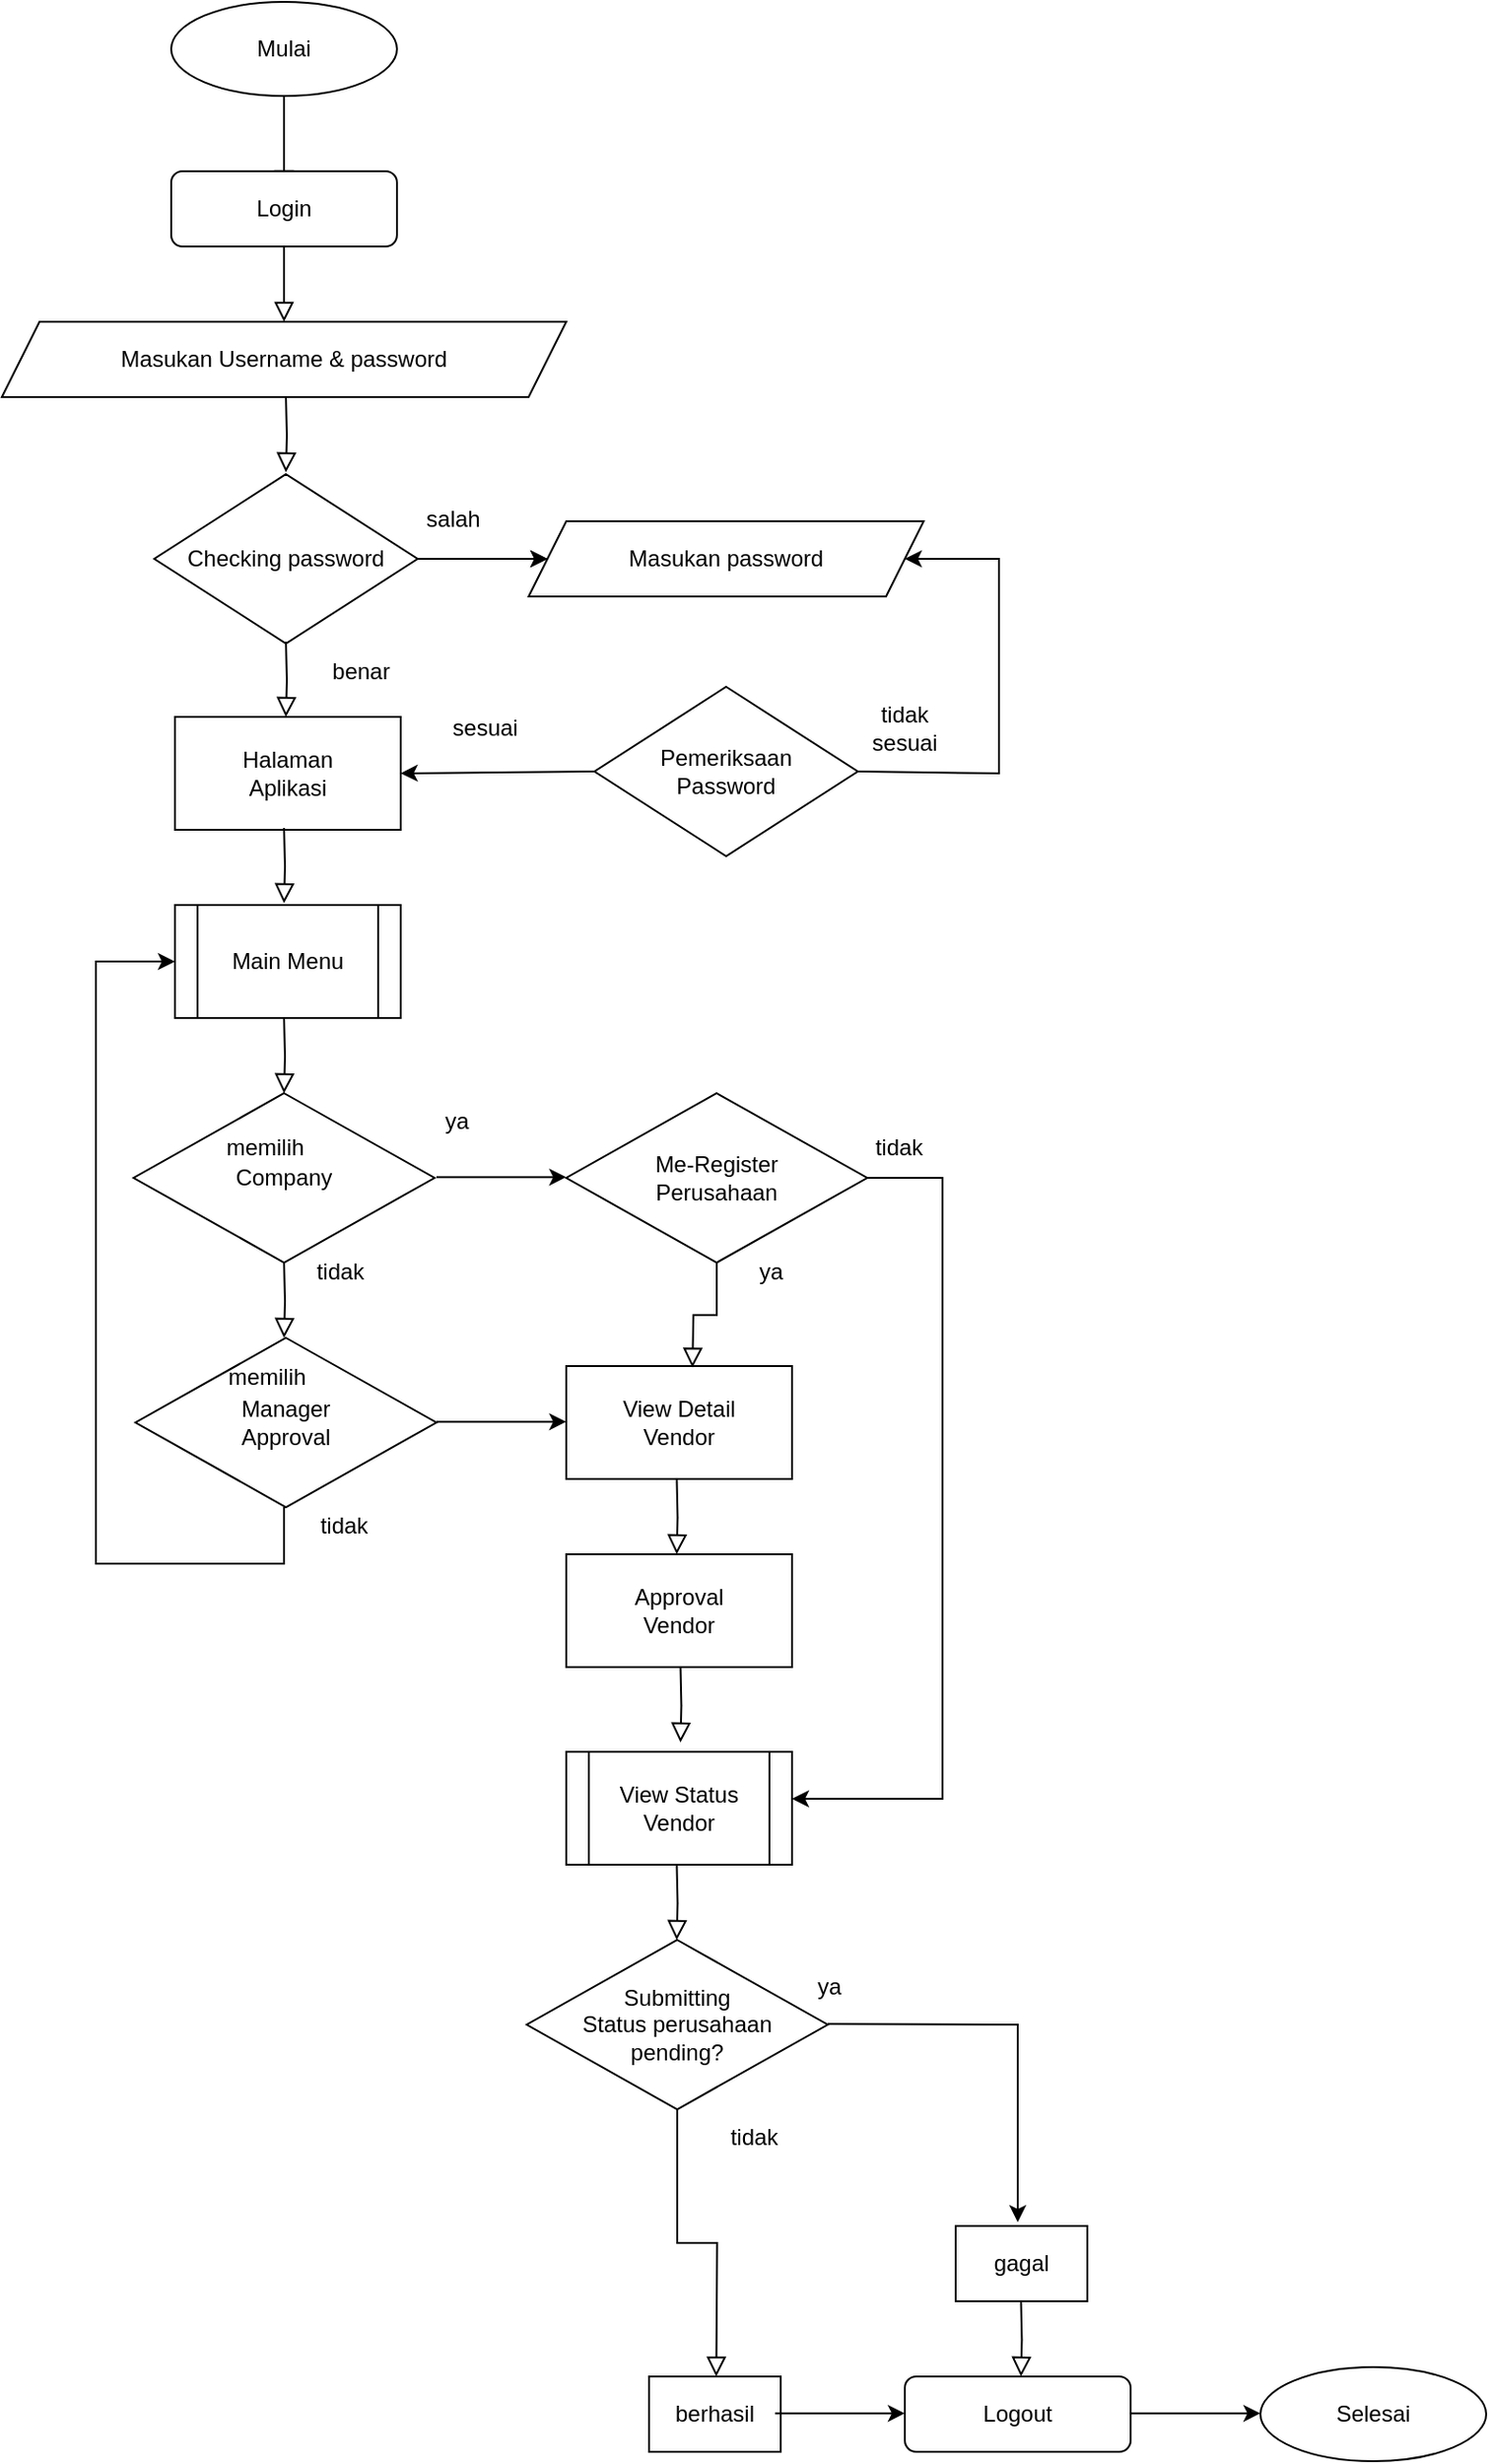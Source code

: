 <mxfile version="22.1.15" type="device">
  <diagram id="C5RBs43oDa-KdzZeNtuy" name="Page-1">
    <mxGraphModel dx="2791" dy="1637" grid="1" gridSize="10" guides="1" tooltips="1" connect="1" arrows="1" fold="1" page="1" pageScale="1" pageWidth="827" pageHeight="1169" math="0" shadow="0">
      <root>
        <mxCell id="WIyWlLk6GJQsqaUBKTNV-0" />
        <mxCell id="WIyWlLk6GJQsqaUBKTNV-1" parent="WIyWlLk6GJQsqaUBKTNV-0" />
        <mxCell id="WIyWlLk6GJQsqaUBKTNV-2" value="" style="rounded=0;html=1;jettySize=auto;orthogonalLoop=1;fontSize=11;endArrow=block;endFill=0;endSize=8;strokeWidth=1;shadow=0;labelBackgroundColor=none;edgeStyle=orthogonalEdgeStyle;" parent="WIyWlLk6GJQsqaUBKTNV-1" edge="1">
          <mxGeometry relative="1" as="geometry">
            <mxPoint x="220" y="120" as="sourcePoint" />
            <mxPoint x="220" y="170" as="targetPoint" />
          </mxGeometry>
        </mxCell>
        <mxCell id="WIyWlLk6GJQsqaUBKTNV-7" value="Login" style="rounded=1;whiteSpace=wrap;html=1;fontSize=12;glass=0;strokeWidth=1;shadow=0;" parent="WIyWlLk6GJQsqaUBKTNV-1" vertex="1">
          <mxGeometry x="160" y="160" width="120" height="40" as="geometry" />
        </mxCell>
        <mxCell id="D6dALCXspbG0FcDe7bpR-0" value="Mulai" style="ellipse;whiteSpace=wrap;html=1;" vertex="1" parent="WIyWlLk6GJQsqaUBKTNV-1">
          <mxGeometry x="160" y="70" width="120" height="50" as="geometry" />
        </mxCell>
        <mxCell id="D6dALCXspbG0FcDe7bpR-1" value="Masukan Username &amp;amp; password" style="shape=parallelogram;perimeter=parallelogramPerimeter;whiteSpace=wrap;html=1;fixedSize=1;" vertex="1" parent="WIyWlLk6GJQsqaUBKTNV-1">
          <mxGeometry x="70" y="240" width="300" height="40" as="geometry" />
        </mxCell>
        <mxCell id="D6dALCXspbG0FcDe7bpR-2" value="" style="rounded=0;html=1;jettySize=auto;orthogonalLoop=1;fontSize=11;endArrow=block;endFill=0;endSize=8;strokeWidth=1;shadow=0;labelBackgroundColor=none;edgeStyle=orthogonalEdgeStyle;exitX=0.5;exitY=1;exitDx=0;exitDy=0;exitPerimeter=0;" edge="1" parent="WIyWlLk6GJQsqaUBKTNV-1" source="WIyWlLk6GJQsqaUBKTNV-7">
          <mxGeometry relative="1" as="geometry">
            <mxPoint x="219.71" y="210" as="sourcePoint" />
            <mxPoint x="220" y="240" as="targetPoint" />
          </mxGeometry>
        </mxCell>
        <mxCell id="D6dALCXspbG0FcDe7bpR-13" value="" style="edgeStyle=orthogonalEdgeStyle;rounded=0;orthogonalLoop=1;jettySize=auto;html=1;" edge="1" parent="WIyWlLk6GJQsqaUBKTNV-1" source="D6dALCXspbG0FcDe7bpR-3" target="D6dALCXspbG0FcDe7bpR-5">
          <mxGeometry relative="1" as="geometry" />
        </mxCell>
        <mxCell id="D6dALCXspbG0FcDe7bpR-3" value="Checking password" style="rhombus;whiteSpace=wrap;html=1;" vertex="1" parent="WIyWlLk6GJQsqaUBKTNV-1">
          <mxGeometry x="151" y="321" width="140" height="90" as="geometry" />
        </mxCell>
        <mxCell id="D6dALCXspbG0FcDe7bpR-4" value="" style="rounded=0;html=1;jettySize=auto;orthogonalLoop=1;fontSize=11;endArrow=block;endFill=0;endSize=8;strokeWidth=1;shadow=0;labelBackgroundColor=none;edgeStyle=orthogonalEdgeStyle;exitX=0.5;exitY=1;exitDx=0;exitDy=0;exitPerimeter=0;" edge="1" parent="WIyWlLk6GJQsqaUBKTNV-1">
          <mxGeometry relative="1" as="geometry">
            <mxPoint x="221" y="280" as="sourcePoint" />
            <mxPoint x="221" y="320" as="targetPoint" />
          </mxGeometry>
        </mxCell>
        <mxCell id="D6dALCXspbG0FcDe7bpR-5" value="Masukan password" style="shape=parallelogram;perimeter=parallelogramPerimeter;whiteSpace=wrap;html=1;fixedSize=1;" vertex="1" parent="WIyWlLk6GJQsqaUBKTNV-1">
          <mxGeometry x="350" y="346" width="210" height="40" as="geometry" />
        </mxCell>
        <mxCell id="D6dALCXspbG0FcDe7bpR-7" value="" style="endArrow=classic;html=1;rounded=0;exitX=1;exitY=0.5;exitDx=0;exitDy=0;entryX=0;entryY=0.5;entryDx=0;entryDy=0;" edge="1" parent="WIyWlLk6GJQsqaUBKTNV-1" source="D6dALCXspbG0FcDe7bpR-3" target="D6dALCXspbG0FcDe7bpR-5">
          <mxGeometry width="50" height="50" relative="1" as="geometry">
            <mxPoint x="390" y="390" as="sourcePoint" />
            <mxPoint x="440" y="340" as="targetPoint" />
          </mxGeometry>
        </mxCell>
        <mxCell id="D6dALCXspbG0FcDe7bpR-8" value="Pemeriksaan &lt;br&gt;Password" style="rhombus;whiteSpace=wrap;html=1;" vertex="1" parent="WIyWlLk6GJQsqaUBKTNV-1">
          <mxGeometry x="385" y="434" width="140" height="90" as="geometry" />
        </mxCell>
        <mxCell id="D6dALCXspbG0FcDe7bpR-9" value="" style="endArrow=classic;html=1;rounded=0;entryX=1;entryY=0.5;entryDx=0;entryDy=0;exitX=1;exitY=0.5;exitDx=0;exitDy=0;" edge="1" parent="WIyWlLk6GJQsqaUBKTNV-1" source="D6dALCXspbG0FcDe7bpR-8" target="D6dALCXspbG0FcDe7bpR-5">
          <mxGeometry width="50" height="50" relative="1" as="geometry">
            <mxPoint x="525" y="470" as="sourcePoint" />
            <mxPoint x="575" y="420" as="targetPoint" />
            <Array as="points">
              <mxPoint x="600" y="480" />
              <mxPoint x="600" y="366" />
            </Array>
          </mxGeometry>
        </mxCell>
        <mxCell id="D6dALCXspbG0FcDe7bpR-10" value="Halaman&lt;br&gt;Aplikasi" style="rounded=0;whiteSpace=wrap;html=1;" vertex="1" parent="WIyWlLk6GJQsqaUBKTNV-1">
          <mxGeometry x="162" y="450" width="120" height="60" as="geometry" />
        </mxCell>
        <mxCell id="D6dALCXspbG0FcDe7bpR-12" value="" style="rounded=0;html=1;jettySize=auto;orthogonalLoop=1;fontSize=11;endArrow=block;endFill=0;endSize=8;strokeWidth=1;shadow=0;labelBackgroundColor=none;edgeStyle=orthogonalEdgeStyle;exitX=0.5;exitY=1;exitDx=0;exitDy=0;exitPerimeter=0;" edge="1" parent="WIyWlLk6GJQsqaUBKTNV-1">
          <mxGeometry relative="1" as="geometry">
            <mxPoint x="221" y="410" as="sourcePoint" />
            <mxPoint x="221" y="450" as="targetPoint" />
          </mxGeometry>
        </mxCell>
        <mxCell id="D6dALCXspbG0FcDe7bpR-15" value="Main Menu" style="shape=process;whiteSpace=wrap;html=1;backgroundOutline=1;" vertex="1" parent="WIyWlLk6GJQsqaUBKTNV-1">
          <mxGeometry x="162" y="550" width="120" height="60" as="geometry" />
        </mxCell>
        <mxCell id="D6dALCXspbG0FcDe7bpR-16" value="" style="rounded=0;html=1;jettySize=auto;orthogonalLoop=1;fontSize=11;endArrow=block;endFill=0;endSize=8;strokeWidth=1;shadow=0;labelBackgroundColor=none;edgeStyle=orthogonalEdgeStyle;exitX=0.5;exitY=1;exitDx=0;exitDy=0;exitPerimeter=0;" edge="1" parent="WIyWlLk6GJQsqaUBKTNV-1">
          <mxGeometry relative="1" as="geometry">
            <mxPoint x="220" y="509" as="sourcePoint" />
            <mxPoint x="220" y="549" as="targetPoint" />
          </mxGeometry>
        </mxCell>
        <mxCell id="D6dALCXspbG0FcDe7bpR-26" value="" style="rounded=0;html=1;jettySize=auto;orthogonalLoop=1;fontSize=11;endArrow=block;endFill=0;endSize=8;strokeWidth=1;shadow=0;labelBackgroundColor=none;edgeStyle=orthogonalEdgeStyle;exitX=0.5;exitY=1;exitDx=0;exitDy=0;exitPerimeter=0;" edge="1" parent="WIyWlLk6GJQsqaUBKTNV-1">
          <mxGeometry relative="1" as="geometry">
            <mxPoint x="428.74" y="855" as="sourcePoint" />
            <mxPoint x="428.74" y="895" as="targetPoint" />
          </mxGeometry>
        </mxCell>
        <mxCell id="D6dALCXspbG0FcDe7bpR-31" value="benar" style="text;html=1;strokeColor=none;fillColor=none;align=center;verticalAlign=middle;whiteSpace=wrap;rounded=0;" vertex="1" parent="WIyWlLk6GJQsqaUBKTNV-1">
          <mxGeometry x="231" y="411" width="60" height="30" as="geometry" />
        </mxCell>
        <mxCell id="D6dALCXspbG0FcDe7bpR-32" value="salah" style="text;html=1;strokeColor=none;fillColor=none;align=center;verticalAlign=middle;whiteSpace=wrap;rounded=0;" vertex="1" parent="WIyWlLk6GJQsqaUBKTNV-1">
          <mxGeometry x="280" y="330" width="60" height="30" as="geometry" />
        </mxCell>
        <mxCell id="D6dALCXspbG0FcDe7bpR-33" value="" style="endArrow=classic;html=1;rounded=0;exitX=0;exitY=0.5;exitDx=0;exitDy=0;entryX=1;entryY=0.5;entryDx=0;entryDy=0;" edge="1" parent="WIyWlLk6GJQsqaUBKTNV-1" source="D6dALCXspbG0FcDe7bpR-8" target="D6dALCXspbG0FcDe7bpR-10">
          <mxGeometry width="50" height="50" relative="1" as="geometry">
            <mxPoint x="230" y="520" as="sourcePoint" />
            <mxPoint x="280" y="470" as="targetPoint" />
          </mxGeometry>
        </mxCell>
        <mxCell id="D6dALCXspbG0FcDe7bpR-34" value="tidak sesuai" style="text;html=1;strokeColor=none;fillColor=none;align=center;verticalAlign=middle;whiteSpace=wrap;rounded=0;" vertex="1" parent="WIyWlLk6GJQsqaUBKTNV-1">
          <mxGeometry x="520" y="441" width="60" height="30" as="geometry" />
        </mxCell>
        <mxCell id="D6dALCXspbG0FcDe7bpR-35" value="sesuai" style="text;html=1;strokeColor=none;fillColor=none;align=center;verticalAlign=middle;whiteSpace=wrap;rounded=0;" vertex="1" parent="WIyWlLk6GJQsqaUBKTNV-1">
          <mxGeometry x="297" y="441" width="60" height="30" as="geometry" />
        </mxCell>
        <mxCell id="D6dALCXspbG0FcDe7bpR-38" value="Company" style="rhombus;whiteSpace=wrap;html=1;" vertex="1" parent="WIyWlLk6GJQsqaUBKTNV-1">
          <mxGeometry x="140" y="650" width="160" height="90" as="geometry" />
        </mxCell>
        <mxCell id="D6dALCXspbG0FcDe7bpR-39" value="Manager&lt;br&gt;Approval" style="rhombus;whiteSpace=wrap;html=1;" vertex="1" parent="WIyWlLk6GJQsqaUBKTNV-1">
          <mxGeometry x="141" y="780" width="160" height="90" as="geometry" />
        </mxCell>
        <mxCell id="D6dALCXspbG0FcDe7bpR-40" value="" style="rounded=0;html=1;jettySize=auto;orthogonalLoop=1;fontSize=11;endArrow=block;endFill=0;endSize=8;strokeWidth=1;shadow=0;labelBackgroundColor=none;edgeStyle=orthogonalEdgeStyle;exitX=0.5;exitY=1;exitDx=0;exitDy=0;exitPerimeter=0;" edge="1" parent="WIyWlLk6GJQsqaUBKTNV-1">
          <mxGeometry relative="1" as="geometry">
            <mxPoint x="220" y="610" as="sourcePoint" />
            <mxPoint x="220" y="650" as="targetPoint" />
          </mxGeometry>
        </mxCell>
        <mxCell id="D6dALCXspbG0FcDe7bpR-41" value="" style="rounded=0;html=1;jettySize=auto;orthogonalLoop=1;fontSize=11;endArrow=block;endFill=0;endSize=8;strokeWidth=1;shadow=0;labelBackgroundColor=none;edgeStyle=orthogonalEdgeStyle;exitX=0.5;exitY=1;exitDx=0;exitDy=0;exitPerimeter=0;" edge="1" parent="WIyWlLk6GJQsqaUBKTNV-1">
          <mxGeometry relative="1" as="geometry">
            <mxPoint x="220" y="740" as="sourcePoint" />
            <mxPoint x="220" y="780" as="targetPoint" />
          </mxGeometry>
        </mxCell>
        <mxCell id="D6dALCXspbG0FcDe7bpR-42" value="" style="endArrow=classic;html=1;rounded=0;exitX=1;exitY=0.5;exitDx=0;exitDy=0;entryX=0;entryY=0.5;entryDx=0;entryDy=0;" edge="1" parent="WIyWlLk6GJQsqaUBKTNV-1">
          <mxGeometry width="50" height="50" relative="1" as="geometry">
            <mxPoint x="301" y="694.58" as="sourcePoint" />
            <mxPoint x="370" y="694.58" as="targetPoint" />
          </mxGeometry>
        </mxCell>
        <mxCell id="D6dALCXspbG0FcDe7bpR-43" value="View Detail&lt;br style=&quot;border-color: var(--border-color);&quot;&gt;Vendor" style="rounded=0;whiteSpace=wrap;html=1;" vertex="1" parent="WIyWlLk6GJQsqaUBKTNV-1">
          <mxGeometry x="370" y="795" width="120" height="60" as="geometry" />
        </mxCell>
        <mxCell id="D6dALCXspbG0FcDe7bpR-44" value="" style="endArrow=classic;html=1;rounded=0;exitX=1;exitY=0.5;exitDx=0;exitDy=0;entryX=0;entryY=0.5;entryDx=0;entryDy=0;" edge="1" parent="WIyWlLk6GJQsqaUBKTNV-1">
          <mxGeometry width="50" height="50" relative="1" as="geometry">
            <mxPoint x="301" y="824.58" as="sourcePoint" />
            <mxPoint x="370" y="824.58" as="targetPoint" />
          </mxGeometry>
        </mxCell>
        <mxCell id="D6dALCXspbG0FcDe7bpR-45" value="Approval&lt;br style=&quot;border-color: var(--border-color);&quot;&gt;Vendor" style="rounded=0;whiteSpace=wrap;html=1;" vertex="1" parent="WIyWlLk6GJQsqaUBKTNV-1">
          <mxGeometry x="370" y="895" width="120" height="60" as="geometry" />
        </mxCell>
        <mxCell id="D6dALCXspbG0FcDe7bpR-47" value="" style="rounded=0;html=1;jettySize=auto;orthogonalLoop=1;fontSize=11;endArrow=block;endFill=0;endSize=8;strokeWidth=1;shadow=0;labelBackgroundColor=none;edgeStyle=orthogonalEdgeStyle;exitX=0.5;exitY=1;exitDx=0;exitDy=0;exitPerimeter=0;" edge="1" parent="WIyWlLk6GJQsqaUBKTNV-1">
          <mxGeometry relative="1" as="geometry">
            <mxPoint x="430.74" y="955" as="sourcePoint" />
            <mxPoint x="430.74" y="995" as="targetPoint" />
          </mxGeometry>
        </mxCell>
        <mxCell id="D6dALCXspbG0FcDe7bpR-49" value="" style="rounded=0;html=1;jettySize=auto;orthogonalLoop=1;fontSize=11;endArrow=block;endFill=0;endSize=8;strokeWidth=1;shadow=0;labelBackgroundColor=none;edgeStyle=orthogonalEdgeStyle;exitX=0.5;exitY=1;exitDx=0;exitDy=0;entryX=0.459;entryY=0.013;entryDx=0;entryDy=0;entryPerimeter=0;" edge="1" parent="WIyWlLk6GJQsqaUBKTNV-1" source="D6dALCXspbG0FcDe7bpR-50">
          <mxGeometry relative="1" as="geometry">
            <mxPoint x="462" y="740" as="sourcePoint" />
            <mxPoint x="437.08" y="795.78" as="targetPoint" />
          </mxGeometry>
        </mxCell>
        <mxCell id="D6dALCXspbG0FcDe7bpR-50" value="Me-Register&lt;br&gt;Perusahaan" style="rhombus;whiteSpace=wrap;html=1;" vertex="1" parent="WIyWlLk6GJQsqaUBKTNV-1">
          <mxGeometry x="370" y="650" width="160" height="90" as="geometry" />
        </mxCell>
        <mxCell id="D6dALCXspbG0FcDe7bpR-51" value="" style="endArrow=classic;html=1;rounded=0;exitX=1;exitY=0.5;exitDx=0;exitDy=0;entryX=1;entryY=0.5;entryDx=0;entryDy=0;" edge="1" parent="WIyWlLk6GJQsqaUBKTNV-1" source="D6dALCXspbG0FcDe7bpR-50">
          <mxGeometry width="50" height="50" relative="1" as="geometry">
            <mxPoint x="590" y="855" as="sourcePoint" />
            <mxPoint x="490" y="1025" as="targetPoint" />
            <Array as="points">
              <mxPoint x="570" y="695" />
              <mxPoint x="570" y="1025" />
            </Array>
          </mxGeometry>
        </mxCell>
        <mxCell id="D6dALCXspbG0FcDe7bpR-52" value="Logout" style="rounded=1;whiteSpace=wrap;html=1;fontSize=12;glass=0;strokeWidth=1;shadow=0;" vertex="1" parent="WIyWlLk6GJQsqaUBKTNV-1">
          <mxGeometry x="550" y="1332" width="120" height="40" as="geometry" />
        </mxCell>
        <mxCell id="D6dALCXspbG0FcDe7bpR-53" value="Selesai" style="ellipse;whiteSpace=wrap;html=1;" vertex="1" parent="WIyWlLk6GJQsqaUBKTNV-1">
          <mxGeometry x="739" y="1327" width="120" height="50" as="geometry" />
        </mxCell>
        <mxCell id="D6dALCXspbG0FcDe7bpR-54" value="" style="endArrow=classic;html=1;rounded=0;exitX=1;exitY=0.5;exitDx=0;exitDy=0;entryX=0;entryY=0.5;entryDx=0;entryDy=0;" edge="1" parent="WIyWlLk6GJQsqaUBKTNV-1">
          <mxGeometry width="50" height="50" relative="1" as="geometry">
            <mxPoint x="670" y="1351.58" as="sourcePoint" />
            <mxPoint x="739" y="1351.58" as="targetPoint" />
          </mxGeometry>
        </mxCell>
        <mxCell id="D6dALCXspbG0FcDe7bpR-55" value="View Status&lt;br style=&quot;border-color: var(--border-color);&quot;&gt;Vendor" style="shape=process;whiteSpace=wrap;html=1;backgroundOutline=1;" vertex="1" parent="WIyWlLk6GJQsqaUBKTNV-1">
          <mxGeometry x="370" y="1000" width="120" height="60" as="geometry" />
        </mxCell>
        <mxCell id="D6dALCXspbG0FcDe7bpR-57" value="Submitting&lt;br&gt;Status perusahaan&lt;br&gt;pending?" style="rhombus;whiteSpace=wrap;html=1;" vertex="1" parent="WIyWlLk6GJQsqaUBKTNV-1">
          <mxGeometry x="349" y="1100" width="160" height="90" as="geometry" />
        </mxCell>
        <mxCell id="D6dALCXspbG0FcDe7bpR-58" value="" style="rounded=0;html=1;jettySize=auto;orthogonalLoop=1;fontSize=11;endArrow=block;endFill=0;endSize=8;strokeWidth=1;shadow=0;labelBackgroundColor=none;edgeStyle=orthogonalEdgeStyle;exitX=0.5;exitY=1;exitDx=0;exitDy=0;exitPerimeter=0;" edge="1" parent="WIyWlLk6GJQsqaUBKTNV-1">
          <mxGeometry relative="1" as="geometry">
            <mxPoint x="428.74" y="1060" as="sourcePoint" />
            <mxPoint x="428.74" y="1100" as="targetPoint" />
          </mxGeometry>
        </mxCell>
        <mxCell id="D6dALCXspbG0FcDe7bpR-61" value="gagal" style="rounded=0;whiteSpace=wrap;html=1;" vertex="1" parent="WIyWlLk6GJQsqaUBKTNV-1">
          <mxGeometry x="577" y="1252" width="70" height="40" as="geometry" />
        </mxCell>
        <mxCell id="D6dALCXspbG0FcDe7bpR-62" value="berhasil" style="rounded=0;whiteSpace=wrap;html=1;" vertex="1" parent="WIyWlLk6GJQsqaUBKTNV-1">
          <mxGeometry x="414" y="1332" width="70" height="40" as="geometry" />
        </mxCell>
        <mxCell id="D6dALCXspbG0FcDe7bpR-63" value="" style="rounded=0;html=1;jettySize=auto;orthogonalLoop=1;fontSize=11;endArrow=block;endFill=0;endSize=8;strokeWidth=1;shadow=0;labelBackgroundColor=none;edgeStyle=orthogonalEdgeStyle;exitX=0.5;exitY=1;exitDx=0;exitDy=0;" edge="1" parent="WIyWlLk6GJQsqaUBKTNV-1" source="D6dALCXspbG0FcDe7bpR-57">
          <mxGeometry relative="1" as="geometry">
            <mxPoint x="449.74" y="1292" as="sourcePoint" />
            <mxPoint x="449.74" y="1332" as="targetPoint" />
          </mxGeometry>
        </mxCell>
        <mxCell id="D6dALCXspbG0FcDe7bpR-64" value="" style="endArrow=classic;html=1;rounded=0;exitX=1;exitY=0.5;exitDx=0;exitDy=0;" edge="1" parent="WIyWlLk6GJQsqaUBKTNV-1">
          <mxGeometry width="50" height="50" relative="1" as="geometry">
            <mxPoint x="509" y="1144.58" as="sourcePoint" />
            <mxPoint x="610" y="1250" as="targetPoint" />
            <Array as="points">
              <mxPoint x="610" y="1145" />
            </Array>
          </mxGeometry>
        </mxCell>
        <mxCell id="D6dALCXspbG0FcDe7bpR-65" value="memilih" style="text;html=1;strokeColor=none;fillColor=none;align=center;verticalAlign=middle;whiteSpace=wrap;rounded=0;" vertex="1" parent="WIyWlLk6GJQsqaUBKTNV-1">
          <mxGeometry x="180" y="664" width="60" height="30" as="geometry" />
        </mxCell>
        <mxCell id="D6dALCXspbG0FcDe7bpR-66" value="memilih" style="text;html=1;strokeColor=none;fillColor=none;align=center;verticalAlign=middle;whiteSpace=wrap;rounded=0;" vertex="1" parent="WIyWlLk6GJQsqaUBKTNV-1">
          <mxGeometry x="181" y="786" width="60" height="30" as="geometry" />
        </mxCell>
        <mxCell id="D6dALCXspbG0FcDe7bpR-67" value="ya" style="text;html=1;strokeColor=none;fillColor=none;align=center;verticalAlign=middle;whiteSpace=wrap;rounded=0;" vertex="1" parent="WIyWlLk6GJQsqaUBKTNV-1">
          <mxGeometry x="282" y="650" width="60" height="30" as="geometry" />
        </mxCell>
        <mxCell id="D6dALCXspbG0FcDe7bpR-68" value="tidak" style="text;html=1;strokeColor=none;fillColor=none;align=center;verticalAlign=middle;whiteSpace=wrap;rounded=0;" vertex="1" parent="WIyWlLk6GJQsqaUBKTNV-1">
          <mxGeometry x="220" y="730" width="60" height="30" as="geometry" />
        </mxCell>
        <mxCell id="D6dALCXspbG0FcDe7bpR-69" value="ya" style="text;html=1;strokeColor=none;fillColor=none;align=center;verticalAlign=middle;whiteSpace=wrap;rounded=0;" vertex="1" parent="WIyWlLk6GJQsqaUBKTNV-1">
          <mxGeometry x="480" y="1110" width="60" height="30" as="geometry" />
        </mxCell>
        <mxCell id="D6dALCXspbG0FcDe7bpR-70" value="" style="endArrow=classic;html=1;rounded=0;entryX=0;entryY=0.5;entryDx=0;entryDy=0;" edge="1" parent="WIyWlLk6GJQsqaUBKTNV-1" target="D6dALCXspbG0FcDe7bpR-15">
          <mxGeometry width="50" height="50" relative="1" as="geometry">
            <mxPoint x="220" y="870" as="sourcePoint" />
            <mxPoint x="270" y="820" as="targetPoint" />
            <Array as="points">
              <mxPoint x="220" y="900" />
              <mxPoint x="170" y="900" />
              <mxPoint x="120" y="900" />
              <mxPoint x="120" y="580" />
            </Array>
          </mxGeometry>
        </mxCell>
        <mxCell id="D6dALCXspbG0FcDe7bpR-71" value="tidak" style="text;html=1;strokeColor=none;fillColor=none;align=center;verticalAlign=middle;whiteSpace=wrap;rounded=0;" vertex="1" parent="WIyWlLk6GJQsqaUBKTNV-1">
          <mxGeometry x="222" y="865" width="60" height="30" as="geometry" />
        </mxCell>
        <mxCell id="D6dALCXspbG0FcDe7bpR-72" value="" style="endArrow=classic;html=1;rounded=0;exitX=1;exitY=0.5;exitDx=0;exitDy=0;entryX=0;entryY=0.5;entryDx=0;entryDy=0;" edge="1" parent="WIyWlLk6GJQsqaUBKTNV-1">
          <mxGeometry width="50" height="50" relative="1" as="geometry">
            <mxPoint x="481" y="1351.58" as="sourcePoint" />
            <mxPoint x="550" y="1351.58" as="targetPoint" />
          </mxGeometry>
        </mxCell>
        <mxCell id="D6dALCXspbG0FcDe7bpR-74" value="tidak" style="text;html=1;strokeColor=none;fillColor=none;align=center;verticalAlign=middle;whiteSpace=wrap;rounded=0;" vertex="1" parent="WIyWlLk6GJQsqaUBKTNV-1">
          <mxGeometry x="440" y="1190" width="60" height="30" as="geometry" />
        </mxCell>
        <mxCell id="D6dALCXspbG0FcDe7bpR-76" value="" style="rounded=0;html=1;jettySize=auto;orthogonalLoop=1;fontSize=11;endArrow=block;endFill=0;endSize=8;strokeWidth=1;shadow=0;labelBackgroundColor=none;edgeStyle=orthogonalEdgeStyle;exitX=0.5;exitY=1;exitDx=0;exitDy=0;exitPerimeter=0;" edge="1" parent="WIyWlLk6GJQsqaUBKTNV-1">
          <mxGeometry relative="1" as="geometry">
            <mxPoint x="611.74" y="1292" as="sourcePoint" />
            <mxPoint x="611.74" y="1332" as="targetPoint" />
          </mxGeometry>
        </mxCell>
        <mxCell id="D6dALCXspbG0FcDe7bpR-77" value="ya" style="text;html=1;strokeColor=none;fillColor=none;align=center;verticalAlign=middle;whiteSpace=wrap;rounded=0;" vertex="1" parent="WIyWlLk6GJQsqaUBKTNV-1">
          <mxGeometry x="449" y="730" width="60" height="30" as="geometry" />
        </mxCell>
        <mxCell id="D6dALCXspbG0FcDe7bpR-78" value="tidak" style="text;html=1;strokeColor=none;fillColor=none;align=center;verticalAlign=middle;whiteSpace=wrap;rounded=0;" vertex="1" parent="WIyWlLk6GJQsqaUBKTNV-1">
          <mxGeometry x="517" y="664" width="60" height="30" as="geometry" />
        </mxCell>
      </root>
    </mxGraphModel>
  </diagram>
</mxfile>
